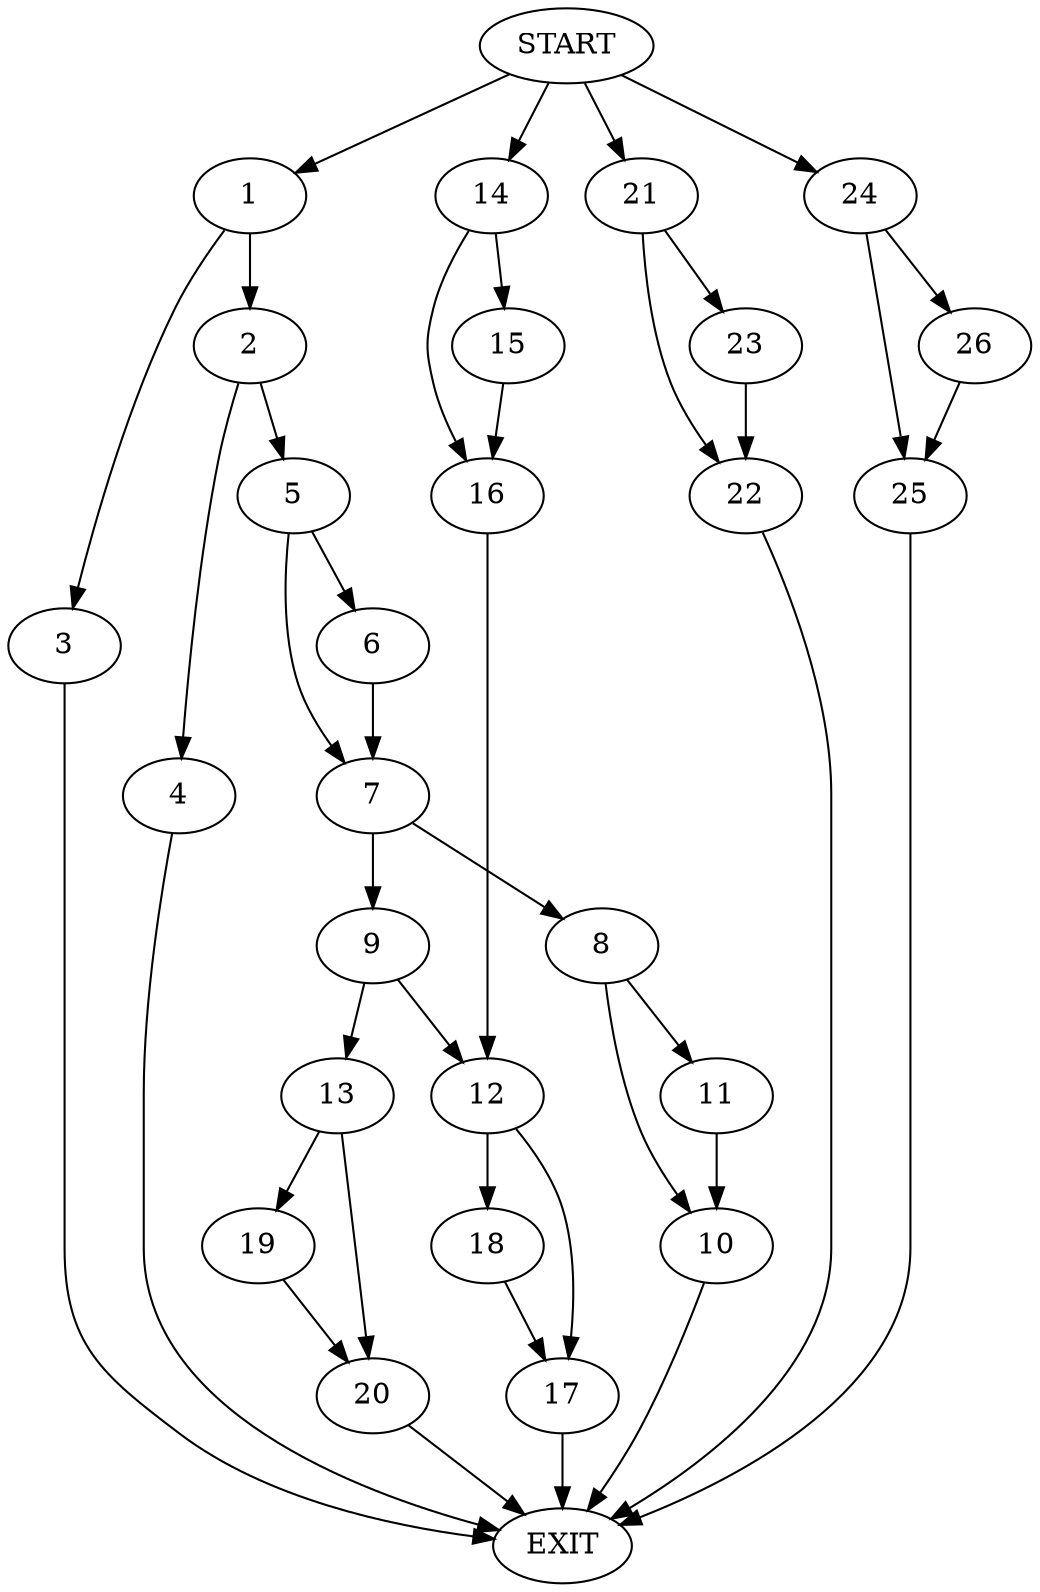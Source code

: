 digraph {
0 [label="START"]
27 [label="EXIT"]
0 -> 1
1 -> 2
1 -> 3
3 -> 27
2 -> 4
2 -> 5
4 -> 27
5 -> 6
5 -> 7
7 -> 8
7 -> 9
6 -> 7
8 -> 10
8 -> 11
9 -> 12
9 -> 13
10 -> 27
11 -> 10
0 -> 14
14 -> 15
14 -> 16
16 -> 12
15 -> 16
12 -> 17
12 -> 18
13 -> 19
13 -> 20
20 -> 27
19 -> 20
0 -> 21
21 -> 22
21 -> 23
22 -> 27
23 -> 22
18 -> 17
17 -> 27
0 -> 24
24 -> 25
24 -> 26
25 -> 27
26 -> 25
}

